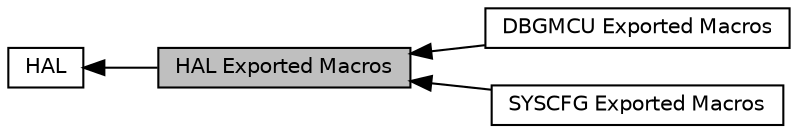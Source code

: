 digraph "HAL Exported Macros"
{
  edge [fontname="Helvetica",fontsize="10",labelfontname="Helvetica",labelfontsize="10"];
  node [fontname="Helvetica",fontsize="10",shape=box];
  rankdir=LR;
  Node3 [label="DBGMCU Exported Macros",height=0.2,width=0.4,color="black", fillcolor="white", style="filled",URL="$group___d_b_g_m_c_u___exported___macros.html",tooltip=" "];
  Node2 [label="HAL",height=0.2,width=0.4,color="black", fillcolor="white", style="filled",URL="$group___h_a_l.html",tooltip="HAL module driver."];
  Node4 [label="SYSCFG Exported Macros",height=0.2,width=0.4,color="black", fillcolor="white", style="filled",URL="$group___s_y_s_c_f_g___exported___macros.html",tooltip=" "];
  Node1 [label="HAL Exported Macros",height=0.2,width=0.4,color="black", fillcolor="grey75", style="filled", fontcolor="black",tooltip=" "];
  Node2->Node1 [shape=plaintext, dir="back", style="solid"];
  Node1->Node3 [shape=plaintext, dir="back", style="solid"];
  Node1->Node4 [shape=plaintext, dir="back", style="solid"];
}
